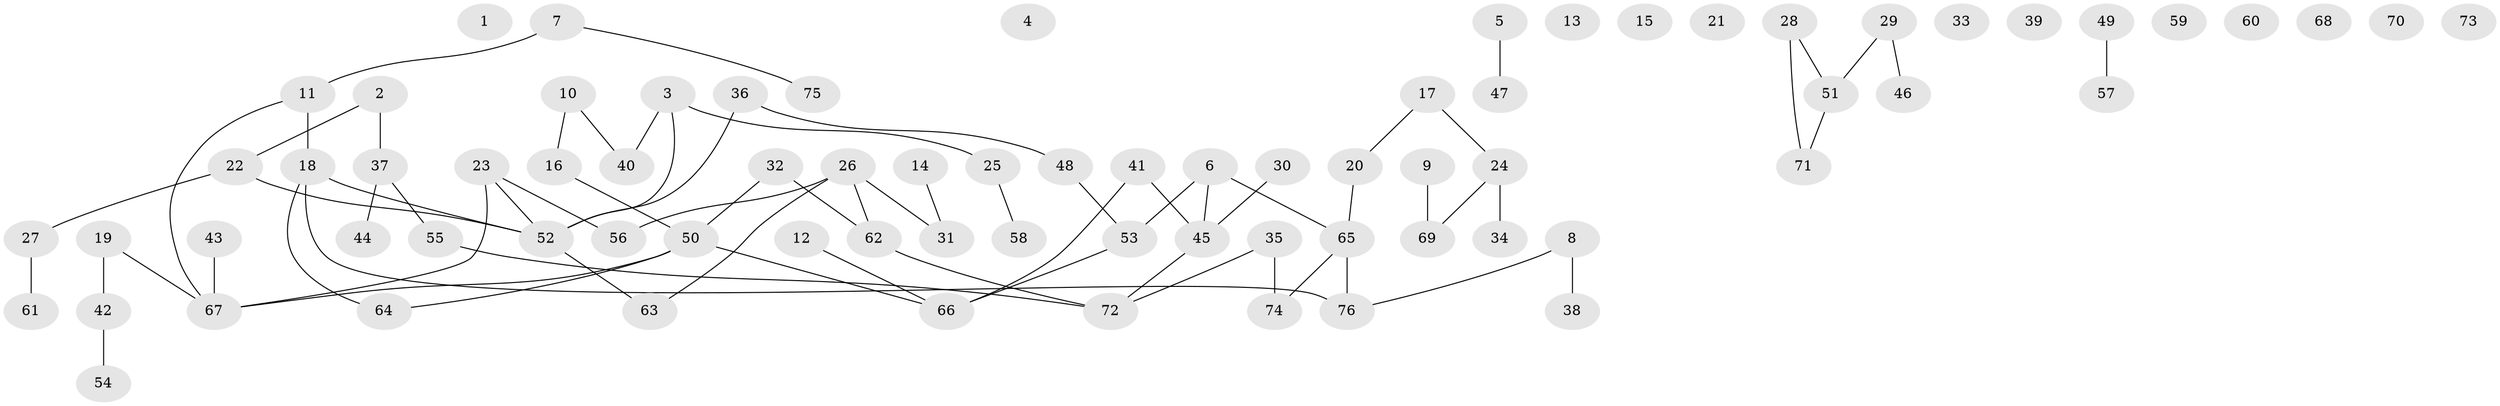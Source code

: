 // Generated by graph-tools (version 1.1) at 2025/25/03/09/25 03:25:21]
// undirected, 76 vertices, 72 edges
graph export_dot {
graph [start="1"]
  node [color=gray90,style=filled];
  1;
  2;
  3;
  4;
  5;
  6;
  7;
  8;
  9;
  10;
  11;
  12;
  13;
  14;
  15;
  16;
  17;
  18;
  19;
  20;
  21;
  22;
  23;
  24;
  25;
  26;
  27;
  28;
  29;
  30;
  31;
  32;
  33;
  34;
  35;
  36;
  37;
  38;
  39;
  40;
  41;
  42;
  43;
  44;
  45;
  46;
  47;
  48;
  49;
  50;
  51;
  52;
  53;
  54;
  55;
  56;
  57;
  58;
  59;
  60;
  61;
  62;
  63;
  64;
  65;
  66;
  67;
  68;
  69;
  70;
  71;
  72;
  73;
  74;
  75;
  76;
  2 -- 22;
  2 -- 37;
  3 -- 25;
  3 -- 40;
  3 -- 52;
  5 -- 47;
  6 -- 45;
  6 -- 53;
  6 -- 65;
  7 -- 11;
  7 -- 75;
  8 -- 38;
  8 -- 76;
  9 -- 69;
  10 -- 16;
  10 -- 40;
  11 -- 18;
  11 -- 67;
  12 -- 66;
  14 -- 31;
  16 -- 50;
  17 -- 20;
  17 -- 24;
  18 -- 52;
  18 -- 64;
  18 -- 76;
  19 -- 42;
  19 -- 67;
  20 -- 65;
  22 -- 27;
  22 -- 52;
  23 -- 52;
  23 -- 56;
  23 -- 67;
  24 -- 34;
  24 -- 69;
  25 -- 58;
  26 -- 31;
  26 -- 56;
  26 -- 62;
  26 -- 63;
  27 -- 61;
  28 -- 51;
  28 -- 71;
  29 -- 46;
  29 -- 51;
  30 -- 45;
  32 -- 50;
  32 -- 62;
  35 -- 72;
  35 -- 74;
  36 -- 48;
  36 -- 52;
  37 -- 44;
  37 -- 55;
  41 -- 45;
  41 -- 66;
  42 -- 54;
  43 -- 67;
  45 -- 72;
  48 -- 53;
  49 -- 57;
  50 -- 64;
  50 -- 66;
  50 -- 67;
  51 -- 71;
  52 -- 63;
  53 -- 66;
  55 -- 72;
  62 -- 72;
  65 -- 74;
  65 -- 76;
}

